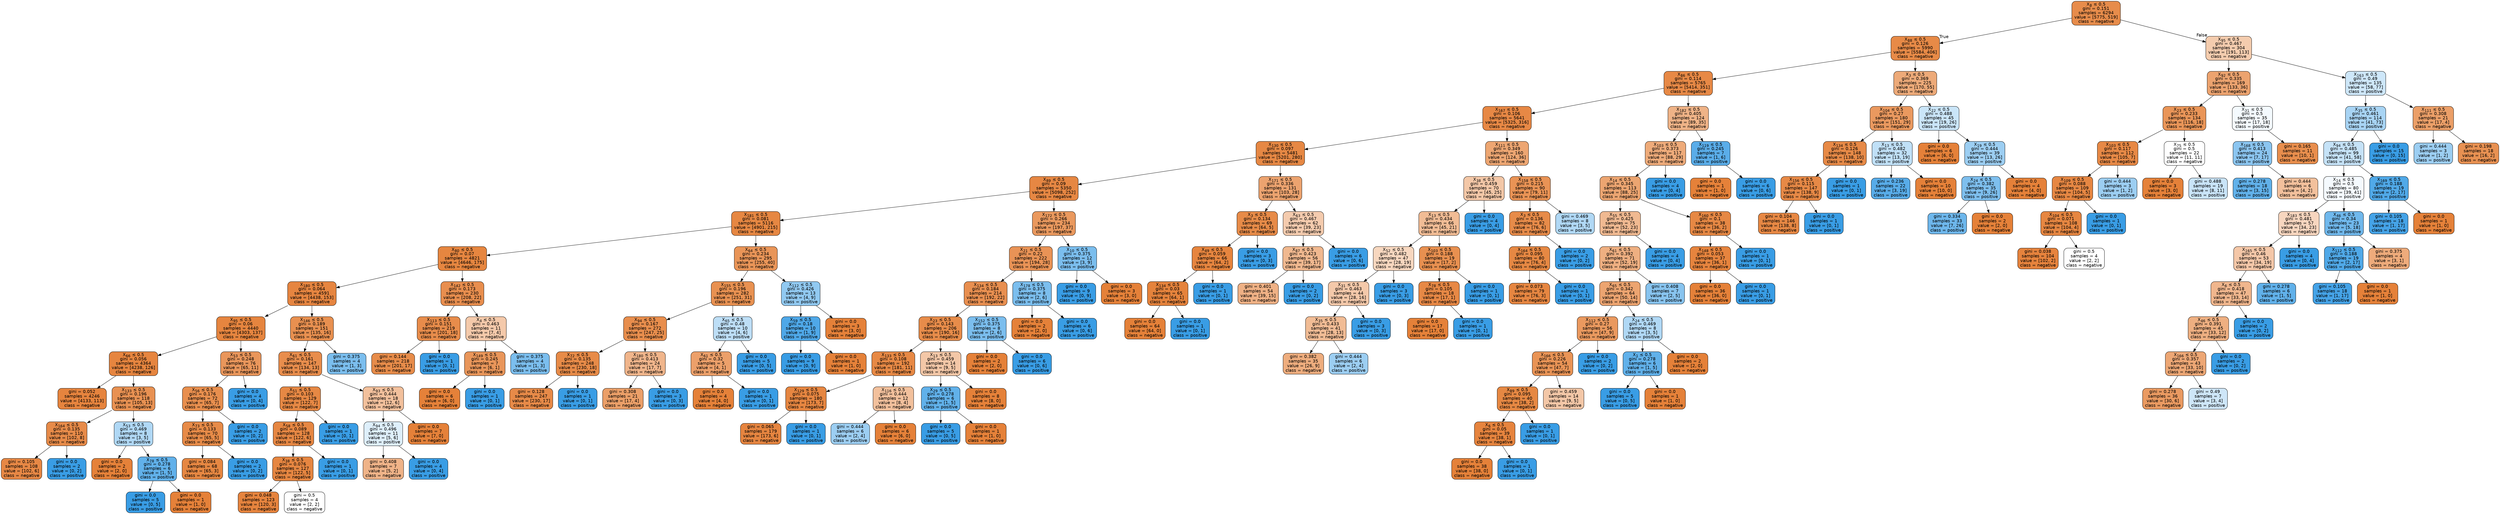 digraph Tree {
node [shape=box, style="filled, rounded", color="black", fontname=helvetica] ;
edge [fontname=helvetica] ;
0 [label=<X<SUB>8</SUB> &le; 0.5<br/>gini = 0.151<br/>samples = 6294<br/>value = [5775, 519]<br/>class = negative>, fillcolor="#e78c4b"] ;
1 [label=<X<SUB>88</SUB> &le; 0.5<br/>gini = 0.126<br/>samples = 5990<br/>value = [5584, 406]<br/>class = negative>, fillcolor="#e78a47"] ;
0 -> 1 [labeldistance=2.5, labelangle=45, headlabel="True"] ;
2 [label=<X<SUB>86</SUB> &le; 0.5<br/>gini = 0.114<br/>samples = 5765<br/>value = [5414, 351]<br/>class = negative>, fillcolor="#e78946"] ;
1 -> 2 ;
3 [label=<X<SUB>167</SUB> &le; 0.5<br/>gini = 0.106<br/>samples = 5641<br/>value = [5325, 316]<br/>class = negative>, fillcolor="#e78845"] ;
2 -> 3 ;
4 [label=<X<SUB>130</SUB> &le; 0.5<br/>gini = 0.097<br/>samples = 5481<br/>value = [5201, 280]<br/>class = negative>, fillcolor="#e68844"] ;
3 -> 4 ;
5 [label=<X<SUB>89</SUB> &le; 0.5<br/>gini = 0.09<br/>samples = 5350<br/>value = [5098, 252]<br/>class = negative>, fillcolor="#e68743"] ;
4 -> 5 ;
6 [label=<X<SUB>181</SUB> &le; 0.5<br/>gini = 0.081<br/>samples = 5116<br/>value = [4901, 215]<br/>class = negative>, fillcolor="#e68742"] ;
5 -> 6 ;
7 [label=<X<SUB>80</SUB> &le; 0.5<br/>gini = 0.07<br/>samples = 4821<br/>value = [4646, 175]<br/>class = negative>, fillcolor="#e68640"] ;
6 -> 7 ;
8 [label=<X<SUB>180</SUB> &le; 0.5<br/>gini = 0.064<br/>samples = 4591<br/>value = [4438, 153]<br/>class = negative>, fillcolor="#e68540"] ;
7 -> 8 ;
9 [label=<X<SUB>95</SUB> &le; 0.5<br/>gini = 0.06<br/>samples = 4440<br/>value = [4303, 137]<br/>class = negative>, fillcolor="#e6853f"] ;
8 -> 9 ;
10 [label=<X<SUB>66</SUB> &le; 0.5<br/>gini = 0.056<br/>samples = 4364<br/>value = [4238, 126]<br/>class = negative>, fillcolor="#e6853f"] ;
9 -> 10 ;
11 [label=<gini = 0.052<br/>samples = 4246<br/>value = [4133, 113]<br/>class = negative>, fillcolor="#e6843e"] ;
10 -> 11 ;
12 [label=<X<SUB>133</SUB> &le; 0.5<br/>gini = 0.196<br/>samples = 118<br/>value = [105, 13]<br/>class = negative>, fillcolor="#e89152"] ;
10 -> 12 ;
13 [label=<X<SUB>164</SUB> &le; 0.5<br/>gini = 0.135<br/>samples = 110<br/>value = [102, 8]<br/>class = negative>, fillcolor="#e78b49"] ;
12 -> 13 ;
14 [label=<gini = 0.105<br/>samples = 108<br/>value = [102, 6]<br/>class = negative>, fillcolor="#e78845"] ;
13 -> 14 ;
15 [label=<gini = 0.0<br/>samples = 2<br/>value = [0, 2]<br/>class = positive>, fillcolor="#399de5"] ;
13 -> 15 ;
16 [label=<X<SUB>53</SUB> &le; 0.5<br/>gini = 0.469<br/>samples = 8<br/>value = [3, 5]<br/>class = positive>, fillcolor="#b0d8f5"] ;
12 -> 16 ;
17 [label=<gini = 0.0<br/>samples = 2<br/>value = [2, 0]<br/>class = negative>, fillcolor="#e58139"] ;
16 -> 17 ;
18 [label=<X<SUB>78</SUB> &le; 0.5<br/>gini = 0.278<br/>samples = 6<br/>value = [1, 5]<br/>class = positive>, fillcolor="#61b1ea"] ;
16 -> 18 ;
19 [label=<gini = 0.0<br/>samples = 5<br/>value = [0, 5]<br/>class = positive>, fillcolor="#399de5"] ;
18 -> 19 ;
20 [label=<gini = 0.0<br/>samples = 1<br/>value = [1, 0]<br/>class = negative>, fillcolor="#e58139"] ;
18 -> 20 ;
21 [label=<X<SUB>53</SUB> &le; 0.5<br/>gini = 0.248<br/>samples = 76<br/>value = [65, 11]<br/>class = negative>, fillcolor="#e9965b"] ;
9 -> 21 ;
22 [label=<X<SUB>56</SUB> &le; 0.5<br/>gini = 0.176<br/>samples = 72<br/>value = [65, 7]<br/>class = negative>, fillcolor="#e88f4e"] ;
21 -> 22 ;
23 [label=<X<SUB>73</SUB> &le; 0.5<br/>gini = 0.133<br/>samples = 70<br/>value = [65, 5]<br/>class = negative>, fillcolor="#e78b48"] ;
22 -> 23 ;
24 [label=<gini = 0.084<br/>samples = 68<br/>value = [65, 3]<br/>class = negative>, fillcolor="#e68742"] ;
23 -> 24 ;
25 [label=<gini = 0.0<br/>samples = 2<br/>value = [0, 2]<br/>class = positive>, fillcolor="#399de5"] ;
23 -> 25 ;
26 [label=<gini = 0.0<br/>samples = 2<br/>value = [0, 2]<br/>class = positive>, fillcolor="#399de5"] ;
22 -> 26 ;
27 [label=<gini = 0.0<br/>samples = 4<br/>value = [0, 4]<br/>class = positive>, fillcolor="#399de5"] ;
21 -> 27 ;
28 [label=<X<SUB>146</SUB> &le; 0.5<br/>gini = 0.189<br/>samples = 151<br/>value = [135, 16]<br/>class = negative>, fillcolor="#e89050"] ;
8 -> 28 ;
29 [label=<X<SUB>61</SUB> &le; 0.5<br/>gini = 0.161<br/>samples = 147<br/>value = [134, 13]<br/>class = negative>, fillcolor="#e88d4c"] ;
28 -> 29 ;
30 [label=<X<SUB>51</SUB> &le; 0.5<br/>gini = 0.103<br/>samples = 129<br/>value = [122, 7]<br/>class = negative>, fillcolor="#e68844"] ;
29 -> 30 ;
31 [label=<X<SUB>58</SUB> &le; 0.5<br/>gini = 0.089<br/>samples = 128<br/>value = [122, 6]<br/>class = negative>, fillcolor="#e68743"] ;
30 -> 31 ;
32 [label=<X<SUB>38</SUB> &le; 0.5<br/>gini = 0.076<br/>samples = 127<br/>value = [122, 5]<br/>class = negative>, fillcolor="#e68641"] ;
31 -> 32 ;
33 [label=<gini = 0.048<br/>samples = 123<br/>value = [120, 3]<br/>class = negative>, fillcolor="#e6843e"] ;
32 -> 33 ;
34 [label=<gini = 0.5<br/>samples = 4<br/>value = [2, 2]<br/>class = negative>, fillcolor="#ffffff"] ;
32 -> 34 ;
35 [label=<gini = 0.0<br/>samples = 1<br/>value = [0, 1]<br/>class = positive>, fillcolor="#399de5"] ;
31 -> 35 ;
36 [label=<gini = 0.0<br/>samples = 1<br/>value = [0, 1]<br/>class = positive>, fillcolor="#399de5"] ;
30 -> 36 ;
37 [label=<X<SUB>93</SUB> &le; 0.5<br/>gini = 0.444<br/>samples = 18<br/>value = [12, 6]<br/>class = negative>, fillcolor="#f2c09c"] ;
29 -> 37 ;
38 [label=<X<SUB>94</SUB> &le; 0.5<br/>gini = 0.496<br/>samples = 11<br/>value = [5, 6]<br/>class = positive>, fillcolor="#deeffb"] ;
37 -> 38 ;
39 [label=<gini = 0.408<br/>samples = 7<br/>value = [5, 2]<br/>class = negative>, fillcolor="#efb388"] ;
38 -> 39 ;
40 [label=<gini = 0.0<br/>samples = 4<br/>value = [0, 4]<br/>class = positive>, fillcolor="#399de5"] ;
38 -> 40 ;
41 [label=<gini = 0.0<br/>samples = 7<br/>value = [7, 0]<br/>class = negative>, fillcolor="#e58139"] ;
37 -> 41 ;
42 [label=<gini = 0.375<br/>samples = 4<br/>value = [1, 3]<br/>class = positive>, fillcolor="#7bbeee"] ;
28 -> 42 ;
43 [label=<X<SUB>142</SUB> &le; 0.5<br/>gini = 0.173<br/>samples = 230<br/>value = [208, 22]<br/>class = negative>, fillcolor="#e88e4e"] ;
7 -> 43 ;
44 [label=<X<SUB>113</SUB> &le; 0.5<br/>gini = 0.151<br/>samples = 219<br/>value = [201, 18]<br/>class = negative>, fillcolor="#e78c4b"] ;
43 -> 44 ;
45 [label=<gini = 0.144<br/>samples = 218<br/>value = [201, 17]<br/>class = negative>, fillcolor="#e78c4a"] ;
44 -> 45 ;
46 [label=<gini = 0.0<br/>samples = 1<br/>value = [0, 1]<br/>class = positive>, fillcolor="#399de5"] ;
44 -> 46 ;
47 [label=<X<SUB>4</SUB> &le; 0.5<br/>gini = 0.463<br/>samples = 11<br/>value = [7, 4]<br/>class = negative>, fillcolor="#f4c9aa"] ;
43 -> 47 ;
48 [label=<X<SUB>149</SUB> &le; 0.5<br/>gini = 0.245<br/>samples = 7<br/>value = [6, 1]<br/>class = negative>, fillcolor="#e9965a"] ;
47 -> 48 ;
49 [label=<gini = 0.0<br/>samples = 6<br/>value = [6, 0]<br/>class = negative>, fillcolor="#e58139"] ;
48 -> 49 ;
50 [label=<gini = 0.0<br/>samples = 1<br/>value = [0, 1]<br/>class = positive>, fillcolor="#399de5"] ;
48 -> 50 ;
51 [label=<gini = 0.375<br/>samples = 4<br/>value = [1, 3]<br/>class = positive>, fillcolor="#7bbeee"] ;
47 -> 51 ;
52 [label=<X<SUB>64</SUB> &le; 0.5<br/>gini = 0.234<br/>samples = 295<br/>value = [255, 40]<br/>class = negative>, fillcolor="#e99558"] ;
6 -> 52 ;
53 [label=<X<SUB>155</SUB> &le; 0.5<br/>gini = 0.196<br/>samples = 282<br/>value = [251, 31]<br/>class = negative>, fillcolor="#e89151"] ;
52 -> 53 ;
54 [label=<X<SUB>94</SUB> &le; 0.5<br/>gini = 0.167<br/>samples = 272<br/>value = [247, 25]<br/>class = negative>, fillcolor="#e88e4d"] ;
53 -> 54 ;
55 [label=<X<SUB>72</SUB> &le; 0.5<br/>gini = 0.135<br/>samples = 248<br/>value = [230, 18]<br/>class = negative>, fillcolor="#e78b48"] ;
54 -> 55 ;
56 [label=<gini = 0.128<br/>samples = 247<br/>value = [230, 17]<br/>class = negative>, fillcolor="#e78a48"] ;
55 -> 56 ;
57 [label=<gini = 0.0<br/>samples = 1<br/>value = [0, 1]<br/>class = positive>, fillcolor="#399de5"] ;
55 -> 57 ;
58 [label=<X<SUB>180</SUB> &le; 0.5<br/>gini = 0.413<br/>samples = 24<br/>value = [17, 7]<br/>class = negative>, fillcolor="#f0b58b"] ;
54 -> 58 ;
59 [label=<gini = 0.308<br/>samples = 21<br/>value = [17, 4]<br/>class = negative>, fillcolor="#eb9f68"] ;
58 -> 59 ;
60 [label=<gini = 0.0<br/>samples = 3<br/>value = [0, 3]<br/>class = positive>, fillcolor="#399de5"] ;
58 -> 60 ;
61 [label=<X<SUB>65</SUB> &le; 0.5<br/>gini = 0.48<br/>samples = 10<br/>value = [4, 6]<br/>class = positive>, fillcolor="#bddef6"] ;
53 -> 61 ;
62 [label=<X<SUB>61</SUB> &le; 0.5<br/>gini = 0.32<br/>samples = 5<br/>value = [4, 1]<br/>class = negative>, fillcolor="#eca06a"] ;
61 -> 62 ;
63 [label=<gini = 0.0<br/>samples = 4<br/>value = [4, 0]<br/>class = negative>, fillcolor="#e58139"] ;
62 -> 63 ;
64 [label=<gini = 0.0<br/>samples = 1<br/>value = [0, 1]<br/>class = positive>, fillcolor="#399de5"] ;
62 -> 64 ;
65 [label=<gini = 0.0<br/>samples = 5<br/>value = [0, 5]<br/>class = positive>, fillcolor="#399de5"] ;
61 -> 65 ;
66 [label=<X<SUB>112</SUB> &le; 0.5<br/>gini = 0.426<br/>samples = 13<br/>value = [4, 9]<br/>class = positive>, fillcolor="#91c9f1"] ;
52 -> 66 ;
67 [label=<X<SUB>59</SUB> &le; 0.5<br/>gini = 0.18<br/>samples = 10<br/>value = [1, 9]<br/>class = positive>, fillcolor="#4fa8e8"] ;
66 -> 67 ;
68 [label=<gini = 0.0<br/>samples = 9<br/>value = [0, 9]<br/>class = positive>, fillcolor="#399de5"] ;
67 -> 68 ;
69 [label=<gini = 0.0<br/>samples = 1<br/>value = [1, 0]<br/>class = negative>, fillcolor="#e58139"] ;
67 -> 69 ;
70 [label=<gini = 0.0<br/>samples = 3<br/>value = [3, 0]<br/>class = negative>, fillcolor="#e58139"] ;
66 -> 70 ;
71 [label=<X<SUB>172</SUB> &le; 0.5<br/>gini = 0.266<br/>samples = 234<br/>value = [197, 37]<br/>class = negative>, fillcolor="#ea995e"] ;
5 -> 71 ;
72 [label=<X<SUB>21</SUB> &le; 0.5<br/>gini = 0.22<br/>samples = 222<br/>value = [194, 28]<br/>class = negative>, fillcolor="#e99356"] ;
71 -> 72 ;
73 [label=<X<SUB>134</SUB> &le; 0.5<br/>gini = 0.184<br/>samples = 214<br/>value = [192, 22]<br/>class = negative>, fillcolor="#e88f50"] ;
72 -> 73 ;
74 [label=<X<SUB>23</SUB> &le; 0.5<br/>gini = 0.143<br/>samples = 206<br/>value = [190, 16]<br/>class = negative>, fillcolor="#e78c4a"] ;
73 -> 74 ;
75 [label=<X<SUB>133</SUB> &le; 0.5<br/>gini = 0.108<br/>samples = 192<br/>value = [181, 11]<br/>class = negative>, fillcolor="#e78945"] ;
74 -> 75 ;
76 [label=<X<SUB>129</SUB> &le; 0.5<br/>gini = 0.075<br/>samples = 180<br/>value = [173, 7]<br/>class = negative>, fillcolor="#e68641"] ;
75 -> 76 ;
77 [label=<gini = 0.065<br/>samples = 179<br/>value = [173, 6]<br/>class = negative>, fillcolor="#e68540"] ;
76 -> 77 ;
78 [label=<gini = 0.0<br/>samples = 1<br/>value = [0, 1]<br/>class = positive>, fillcolor="#399de5"] ;
76 -> 78 ;
79 [label=<X<SUB>116</SUB> &le; 0.5<br/>gini = 0.444<br/>samples = 12<br/>value = [8, 4]<br/>class = negative>, fillcolor="#f2c09c"] ;
75 -> 79 ;
80 [label=<gini = 0.444<br/>samples = 6<br/>value = [2, 4]<br/>class = positive>, fillcolor="#9ccef2"] ;
79 -> 80 ;
81 [label=<gini = 0.0<br/>samples = 6<br/>value = [6, 0]<br/>class = negative>, fillcolor="#e58139"] ;
79 -> 81 ;
82 [label=<X<SUB>13</SUB> &le; 0.5<br/>gini = 0.459<br/>samples = 14<br/>value = [9, 5]<br/>class = negative>, fillcolor="#f3c7a7"] ;
74 -> 82 ;
83 [label=<X<SUB>29</SUB> &le; 0.5<br/>gini = 0.278<br/>samples = 6<br/>value = [1, 5]<br/>class = positive>, fillcolor="#61b1ea"] ;
82 -> 83 ;
84 [label=<gini = 0.0<br/>samples = 5<br/>value = [0, 5]<br/>class = positive>, fillcolor="#399de5"] ;
83 -> 84 ;
85 [label=<gini = 0.0<br/>samples = 1<br/>value = [1, 0]<br/>class = negative>, fillcolor="#e58139"] ;
83 -> 85 ;
86 [label=<gini = 0.0<br/>samples = 8<br/>value = [8, 0]<br/>class = negative>, fillcolor="#e58139"] ;
82 -> 86 ;
87 [label=<X<SUB>152</SUB> &le; 0.5<br/>gini = 0.375<br/>samples = 8<br/>value = [2, 6]<br/>class = positive>, fillcolor="#7bbeee"] ;
73 -> 87 ;
88 [label=<gini = 0.0<br/>samples = 2<br/>value = [2, 0]<br/>class = negative>, fillcolor="#e58139"] ;
87 -> 88 ;
89 [label=<gini = 0.0<br/>samples = 6<br/>value = [0, 6]<br/>class = positive>, fillcolor="#399de5"] ;
87 -> 89 ;
90 [label=<X<SUB>178</SUB> &le; 0.5<br/>gini = 0.375<br/>samples = 8<br/>value = [2, 6]<br/>class = positive>, fillcolor="#7bbeee"] ;
72 -> 90 ;
91 [label=<gini = 0.0<br/>samples = 2<br/>value = [2, 0]<br/>class = negative>, fillcolor="#e58139"] ;
90 -> 91 ;
92 [label=<gini = 0.0<br/>samples = 6<br/>value = [0, 6]<br/>class = positive>, fillcolor="#399de5"] ;
90 -> 92 ;
93 [label=<X<SUB>10</SUB> &le; 0.5<br/>gini = 0.375<br/>samples = 12<br/>value = [3, 9]<br/>class = positive>, fillcolor="#7bbeee"] ;
71 -> 93 ;
94 [label=<gini = 0.0<br/>samples = 9<br/>value = [0, 9]<br/>class = positive>, fillcolor="#399de5"] ;
93 -> 94 ;
95 [label=<gini = 0.0<br/>samples = 3<br/>value = [3, 0]<br/>class = negative>, fillcolor="#e58139"] ;
93 -> 95 ;
96 [label=<X<SUB>171</SUB> &le; 0.5<br/>gini = 0.336<br/>samples = 131<br/>value = [103, 28]<br/>class = negative>, fillcolor="#eca36f"] ;
4 -> 96 ;
97 [label=<X<SUB>3</SUB> &le; 0.5<br/>gini = 0.134<br/>samples = 69<br/>value = [64, 5]<br/>class = negative>, fillcolor="#e78b48"] ;
96 -> 97 ;
98 [label=<X<SUB>49</SUB> &le; 0.5<br/>gini = 0.059<br/>samples = 66<br/>value = [64, 2]<br/>class = negative>, fillcolor="#e6853f"] ;
97 -> 98 ;
99 [label=<X<SUB>134</SUB> &le; 0.5<br/>gini = 0.03<br/>samples = 65<br/>value = [64, 1]<br/>class = negative>, fillcolor="#e5833c"] ;
98 -> 99 ;
100 [label=<gini = 0.0<br/>samples = 64<br/>value = [64, 0]<br/>class = negative>, fillcolor="#e58139"] ;
99 -> 100 ;
101 [label=<gini = 0.0<br/>samples = 1<br/>value = [0, 1]<br/>class = positive>, fillcolor="#399de5"] ;
99 -> 101 ;
102 [label=<gini = 0.0<br/>samples = 1<br/>value = [0, 1]<br/>class = positive>, fillcolor="#399de5"] ;
98 -> 102 ;
103 [label=<gini = 0.0<br/>samples = 3<br/>value = [0, 3]<br/>class = positive>, fillcolor="#399de5"] ;
97 -> 103 ;
104 [label=<X<SUB>63</SUB> &le; 0.5<br/>gini = 0.467<br/>samples = 62<br/>value = [39, 23]<br/>class = negative>, fillcolor="#f4cbae"] ;
96 -> 104 ;
105 [label=<X<SUB>87</SUB> &le; 0.5<br/>gini = 0.423<br/>samples = 56<br/>value = [39, 17]<br/>class = negative>, fillcolor="#f0b88f"] ;
104 -> 105 ;
106 [label=<gini = 0.401<br/>samples = 54<br/>value = [39, 15]<br/>class = negative>, fillcolor="#efb185"] ;
105 -> 106 ;
107 [label=<gini = 0.0<br/>samples = 2<br/>value = [0, 2]<br/>class = positive>, fillcolor="#399de5"] ;
105 -> 107 ;
108 [label=<gini = 0.0<br/>samples = 6<br/>value = [0, 6]<br/>class = positive>, fillcolor="#399de5"] ;
104 -> 108 ;
109 [label=<X<SUB>111</SUB> &le; 0.5<br/>gini = 0.349<br/>samples = 160<br/>value = [124, 36]<br/>class = negative>, fillcolor="#eda672"] ;
3 -> 109 ;
110 [label=<X<SUB>38</SUB> &le; 0.5<br/>gini = 0.459<br/>samples = 70<br/>value = [45, 25]<br/>class = negative>, fillcolor="#f3c7a7"] ;
109 -> 110 ;
111 [label=<X<SUB>13</SUB> &le; 0.5<br/>gini = 0.434<br/>samples = 66<br/>value = [45, 21]<br/>class = negative>, fillcolor="#f1bc95"] ;
110 -> 111 ;
112 [label=<X<SUB>52</SUB> &le; 0.5<br/>gini = 0.482<br/>samples = 47<br/>value = [28, 19]<br/>class = negative>, fillcolor="#f7d7bf"] ;
111 -> 112 ;
113 [label=<X<SUB>31</SUB> &le; 0.5<br/>gini = 0.463<br/>samples = 44<br/>value = [28, 16]<br/>class = negative>, fillcolor="#f4c9aa"] ;
112 -> 113 ;
114 [label=<X<SUB>35</SUB> &le; 0.5<br/>gini = 0.433<br/>samples = 41<br/>value = [28, 13]<br/>class = negative>, fillcolor="#f1bc95"] ;
113 -> 114 ;
115 [label=<gini = 0.382<br/>samples = 35<br/>value = [26, 9]<br/>class = negative>, fillcolor="#eead7e"] ;
114 -> 115 ;
116 [label=<gini = 0.444<br/>samples = 6<br/>value = [2, 4]<br/>class = positive>, fillcolor="#9ccef2"] ;
114 -> 116 ;
117 [label=<gini = 0.0<br/>samples = 3<br/>value = [0, 3]<br/>class = positive>, fillcolor="#399de5"] ;
113 -> 117 ;
118 [label=<gini = 0.0<br/>samples = 3<br/>value = [0, 3]<br/>class = positive>, fillcolor="#399de5"] ;
112 -> 118 ;
119 [label=<X<SUB>103</SUB> &le; 0.5<br/>gini = 0.188<br/>samples = 19<br/>value = [17, 2]<br/>class = negative>, fillcolor="#e89050"] ;
111 -> 119 ;
120 [label=<X<SUB>78</SUB> &le; 0.5<br/>gini = 0.105<br/>samples = 18<br/>value = [17, 1]<br/>class = negative>, fillcolor="#e78845"] ;
119 -> 120 ;
121 [label=<gini = 0.0<br/>samples = 17<br/>value = [17, 0]<br/>class = negative>, fillcolor="#e58139"] ;
120 -> 121 ;
122 [label=<gini = 0.0<br/>samples = 1<br/>value = [0, 1]<br/>class = positive>, fillcolor="#399de5"] ;
120 -> 122 ;
123 [label=<gini = 0.0<br/>samples = 1<br/>value = [0, 1]<br/>class = positive>, fillcolor="#399de5"] ;
119 -> 123 ;
124 [label=<gini = 0.0<br/>samples = 4<br/>value = [0, 4]<br/>class = positive>, fillcolor="#399de5"] ;
110 -> 124 ;
125 [label=<X<SUB>158</SUB> &le; 0.5<br/>gini = 0.215<br/>samples = 90<br/>value = [79, 11]<br/>class = negative>, fillcolor="#e99355"] ;
109 -> 125 ;
126 [label=<X<SUB>3</SUB> &le; 0.5<br/>gini = 0.136<br/>samples = 82<br/>value = [76, 6]<br/>class = negative>, fillcolor="#e78b49"] ;
125 -> 126 ;
127 [label=<X<SUB>164</SUB> &le; 0.5<br/>gini = 0.095<br/>samples = 80<br/>value = [76, 4]<br/>class = negative>, fillcolor="#e68843"] ;
126 -> 127 ;
128 [label=<gini = 0.073<br/>samples = 79<br/>value = [76, 3]<br/>class = negative>, fillcolor="#e68641"] ;
127 -> 128 ;
129 [label=<gini = 0.0<br/>samples = 1<br/>value = [0, 1]<br/>class = positive>, fillcolor="#399de5"] ;
127 -> 129 ;
130 [label=<gini = 0.0<br/>samples = 2<br/>value = [0, 2]<br/>class = positive>, fillcolor="#399de5"] ;
126 -> 130 ;
131 [label=<gini = 0.469<br/>samples = 8<br/>value = [3, 5]<br/>class = positive>, fillcolor="#b0d8f5"] ;
125 -> 131 ;
132 [label=<X<SUB>182</SUB> &le; 0.5<br/>gini = 0.405<br/>samples = 124<br/>value = [89, 35]<br/>class = negative>, fillcolor="#efb387"] ;
2 -> 132 ;
133 [label=<X<SUB>103</SUB> &le; 0.5<br/>gini = 0.373<br/>samples = 117<br/>value = [88, 29]<br/>class = negative>, fillcolor="#eeab7a"] ;
132 -> 133 ;
134 [label=<X<SUB>14</SUB> &le; 0.5<br/>gini = 0.345<br/>samples = 113<br/>value = [88, 25]<br/>class = negative>, fillcolor="#eca571"] ;
133 -> 134 ;
135 [label=<X<SUB>55</SUB> &le; 0.5<br/>gini = 0.425<br/>samples = 75<br/>value = [52, 23]<br/>class = negative>, fillcolor="#f0b991"] ;
134 -> 135 ;
136 [label=<X<SUB>61</SUB> &le; 0.5<br/>gini = 0.392<br/>samples = 71<br/>value = [52, 19]<br/>class = negative>, fillcolor="#eeaf81"] ;
135 -> 136 ;
137 [label=<X<SUB>65</SUB> &le; 0.5<br/>gini = 0.342<br/>samples = 64<br/>value = [50, 14]<br/>class = negative>, fillcolor="#eca470"] ;
136 -> 137 ;
138 [label=<X<SUB>112</SUB> &le; 0.5<br/>gini = 0.27<br/>samples = 56<br/>value = [47, 9]<br/>class = negative>, fillcolor="#ea995f"] ;
137 -> 138 ;
139 [label=<X<SUB>166</SUB> &le; 0.5<br/>gini = 0.226<br/>samples = 54<br/>value = [47, 7]<br/>class = negative>, fillcolor="#e99456"] ;
138 -> 139 ;
140 [label=<X<SUB>89</SUB> &le; 0.5<br/>gini = 0.095<br/>samples = 40<br/>value = [38, 2]<br/>class = negative>, fillcolor="#e68843"] ;
139 -> 140 ;
141 [label=<X<SUB>6</SUB> &le; 0.5<br/>gini = 0.05<br/>samples = 39<br/>value = [38, 1]<br/>class = negative>, fillcolor="#e6843e"] ;
140 -> 141 ;
142 [label=<gini = 0.0<br/>samples = 38<br/>value = [38, 0]<br/>class = negative>, fillcolor="#e58139"] ;
141 -> 142 ;
143 [label=<gini = 0.0<br/>samples = 1<br/>value = [0, 1]<br/>class = positive>, fillcolor="#399de5"] ;
141 -> 143 ;
144 [label=<gini = 0.0<br/>samples = 1<br/>value = [0, 1]<br/>class = positive>, fillcolor="#399de5"] ;
140 -> 144 ;
145 [label=<gini = 0.459<br/>samples = 14<br/>value = [9, 5]<br/>class = negative>, fillcolor="#f3c7a7"] ;
139 -> 145 ;
146 [label=<gini = 0.0<br/>samples = 2<br/>value = [0, 2]<br/>class = positive>, fillcolor="#399de5"] ;
138 -> 146 ;
147 [label=<X<SUB>24</SUB> &le; 0.5<br/>gini = 0.469<br/>samples = 8<br/>value = [3, 5]<br/>class = positive>, fillcolor="#b0d8f5"] ;
137 -> 147 ;
148 [label=<X<SUB>1</SUB> &le; 0.5<br/>gini = 0.278<br/>samples = 6<br/>value = [1, 5]<br/>class = positive>, fillcolor="#61b1ea"] ;
147 -> 148 ;
149 [label=<gini = 0.0<br/>samples = 5<br/>value = [0, 5]<br/>class = positive>, fillcolor="#399de5"] ;
148 -> 149 ;
150 [label=<gini = 0.0<br/>samples = 1<br/>value = [1, 0]<br/>class = negative>, fillcolor="#e58139"] ;
148 -> 150 ;
151 [label=<gini = 0.0<br/>samples = 2<br/>value = [2, 0]<br/>class = negative>, fillcolor="#e58139"] ;
147 -> 151 ;
152 [label=<gini = 0.408<br/>samples = 7<br/>value = [2, 5]<br/>class = positive>, fillcolor="#88c4ef"] ;
136 -> 152 ;
153 [label=<gini = 0.0<br/>samples = 4<br/>value = [0, 4]<br/>class = positive>, fillcolor="#399de5"] ;
135 -> 153 ;
154 [label=<X<SUB>160</SUB> &le; 0.5<br/>gini = 0.1<br/>samples = 38<br/>value = [36, 2]<br/>class = negative>, fillcolor="#e68844"] ;
134 -> 154 ;
155 [label=<X<SUB>148</SUB> &le; 0.5<br/>gini = 0.053<br/>samples = 37<br/>value = [36, 1]<br/>class = negative>, fillcolor="#e6843e"] ;
154 -> 155 ;
156 [label=<gini = 0.0<br/>samples = 36<br/>value = [36, 0]<br/>class = negative>, fillcolor="#e58139"] ;
155 -> 156 ;
157 [label=<gini = 0.0<br/>samples = 1<br/>value = [0, 1]<br/>class = positive>, fillcolor="#399de5"] ;
155 -> 157 ;
158 [label=<gini = 0.0<br/>samples = 1<br/>value = [0, 1]<br/>class = positive>, fillcolor="#399de5"] ;
154 -> 158 ;
159 [label=<gini = 0.0<br/>samples = 4<br/>value = [0, 4]<br/>class = positive>, fillcolor="#399de5"] ;
133 -> 159 ;
160 [label=<X<SUB>119</SUB> &le; 0.5<br/>gini = 0.245<br/>samples = 7<br/>value = [1, 6]<br/>class = positive>, fillcolor="#5aade9"] ;
132 -> 160 ;
161 [label=<gini = 0.0<br/>samples = 1<br/>value = [1, 0]<br/>class = negative>, fillcolor="#e58139"] ;
160 -> 161 ;
162 [label=<gini = 0.0<br/>samples = 6<br/>value = [0, 6]<br/>class = positive>, fillcolor="#399de5"] ;
160 -> 162 ;
163 [label=<X<SUB>3</SUB> &le; 0.5<br/>gini = 0.369<br/>samples = 225<br/>value = [170, 55]<br/>class = negative>, fillcolor="#edaa79"] ;
1 -> 163 ;
164 [label=<X<SUB>104</SUB> &le; 0.5<br/>gini = 0.27<br/>samples = 180<br/>value = [151, 29]<br/>class = negative>, fillcolor="#ea995f"] ;
163 -> 164 ;
165 [label=<X<SUB>134</SUB> &le; 0.5<br/>gini = 0.126<br/>samples = 148<br/>value = [138, 10]<br/>class = negative>, fillcolor="#e78a47"] ;
164 -> 165 ;
166 [label=<X<SUB>156</SUB> &le; 0.5<br/>gini = 0.115<br/>samples = 147<br/>value = [138, 9]<br/>class = negative>, fillcolor="#e78946"] ;
165 -> 166 ;
167 [label=<gini = 0.104<br/>samples = 146<br/>value = [138, 8]<br/>class = negative>, fillcolor="#e78844"] ;
166 -> 167 ;
168 [label=<gini = 0.0<br/>samples = 1<br/>value = [0, 1]<br/>class = positive>, fillcolor="#399de5"] ;
166 -> 168 ;
169 [label=<gini = 0.0<br/>samples = 1<br/>value = [0, 1]<br/>class = positive>, fillcolor="#399de5"] ;
165 -> 169 ;
170 [label=<X<SUB>13</SUB> &le; 0.5<br/>gini = 0.482<br/>samples = 32<br/>value = [13, 19]<br/>class = positive>, fillcolor="#c0e0f7"] ;
164 -> 170 ;
171 [label=<gini = 0.236<br/>samples = 22<br/>value = [3, 19]<br/>class = positive>, fillcolor="#58ace9"] ;
170 -> 171 ;
172 [label=<gini = 0.0<br/>samples = 10<br/>value = [10, 0]<br/>class = negative>, fillcolor="#e58139"] ;
170 -> 172 ;
173 [label=<X<SUB>22</SUB> &le; 0.5<br/>gini = 0.488<br/>samples = 45<br/>value = [19, 26]<br/>class = positive>, fillcolor="#cae5f8"] ;
163 -> 173 ;
174 [label=<gini = 0.0<br/>samples = 6<br/>value = [6, 0]<br/>class = negative>, fillcolor="#e58139"] ;
173 -> 174 ;
175 [label=<X<SUB>19</SUB> &le; 0.5<br/>gini = 0.444<br/>samples = 39<br/>value = [13, 26]<br/>class = positive>, fillcolor="#9ccef2"] ;
173 -> 175 ;
176 [label=<X<SUB>24</SUB> &le; 0.5<br/>gini = 0.382<br/>samples = 35<br/>value = [9, 26]<br/>class = positive>, fillcolor="#7ebfee"] ;
175 -> 176 ;
177 [label=<gini = 0.334<br/>samples = 33<br/>value = [7, 26]<br/>class = positive>, fillcolor="#6eb7ec"] ;
176 -> 177 ;
178 [label=<gini = 0.0<br/>samples = 2<br/>value = [2, 0]<br/>class = negative>, fillcolor="#e58139"] ;
176 -> 178 ;
179 [label=<gini = 0.0<br/>samples = 4<br/>value = [4, 0]<br/>class = negative>, fillcolor="#e58139"] ;
175 -> 179 ;
180 [label=<X<SUB>95</SUB> &le; 0.5<br/>gini = 0.467<br/>samples = 304<br/>value = [191, 113]<br/>class = negative>, fillcolor="#f4ccae"] ;
0 -> 180 [labeldistance=2.5, labelangle=-45, headlabel="False"] ;
181 [label=<X<SUB>92</SUB> &le; 0.5<br/>gini = 0.335<br/>samples = 169<br/>value = [133, 36]<br/>class = negative>, fillcolor="#eca36f"] ;
180 -> 181 ;
182 [label=<X<SUB>23</SUB> &le; 0.5<br/>gini = 0.233<br/>samples = 134<br/>value = [116, 18]<br/>class = negative>, fillcolor="#e99558"] ;
181 -> 182 ;
183 [label=<X<SUB>103</SUB> &le; 0.5<br/>gini = 0.117<br/>samples = 112<br/>value = [105, 7]<br/>class = negative>, fillcolor="#e78946"] ;
182 -> 183 ;
184 [label=<X<SUB>109</SUB> &le; 0.5<br/>gini = 0.088<br/>samples = 109<br/>value = [104, 5]<br/>class = negative>, fillcolor="#e68743"] ;
183 -> 184 ;
185 [label=<X<SUB>104</SUB> &le; 0.5<br/>gini = 0.071<br/>samples = 108<br/>value = [104, 4]<br/>class = negative>, fillcolor="#e68641"] ;
184 -> 185 ;
186 [label=<gini = 0.038<br/>samples = 104<br/>value = [102, 2]<br/>class = negative>, fillcolor="#e6833d"] ;
185 -> 186 ;
187 [label=<gini = 0.5<br/>samples = 4<br/>value = [2, 2]<br/>class = negative>, fillcolor="#ffffff"] ;
185 -> 187 ;
188 [label=<gini = 0.0<br/>samples = 1<br/>value = [0, 1]<br/>class = positive>, fillcolor="#399de5"] ;
184 -> 188 ;
189 [label=<gini = 0.444<br/>samples = 3<br/>value = [1, 2]<br/>class = positive>, fillcolor="#9ccef2"] ;
183 -> 189 ;
190 [label=<X<SUB>75</SUB> &le; 0.5<br/>gini = 0.5<br/>samples = 22<br/>value = [11, 11]<br/>class = negative>, fillcolor="#ffffff"] ;
182 -> 190 ;
191 [label=<gini = 0.0<br/>samples = 3<br/>value = [3, 0]<br/>class = negative>, fillcolor="#e58139"] ;
190 -> 191 ;
192 [label=<gini = 0.488<br/>samples = 19<br/>value = [8, 11]<br/>class = positive>, fillcolor="#c9e4f8"] ;
190 -> 192 ;
193 [label=<X<SUB>31</SUB> &le; 0.5<br/>gini = 0.5<br/>samples = 35<br/>value = [17, 18]<br/>class = positive>, fillcolor="#f4fafe"] ;
181 -> 193 ;
194 [label=<X<SUB>168</SUB> &le; 0.5<br/>gini = 0.413<br/>samples = 24<br/>value = [7, 17]<br/>class = positive>, fillcolor="#8bc5f0"] ;
193 -> 194 ;
195 [label=<gini = 0.278<br/>samples = 18<br/>value = [3, 15]<br/>class = positive>, fillcolor="#61b1ea"] ;
194 -> 195 ;
196 [label=<gini = 0.444<br/>samples = 6<br/>value = [4, 2]<br/>class = negative>, fillcolor="#f2c09c"] ;
194 -> 196 ;
197 [label=<gini = 0.165<br/>samples = 11<br/>value = [10, 1]<br/>class = negative>, fillcolor="#e88e4d"] ;
193 -> 197 ;
198 [label=<X<SUB>163</SUB> &le; 0.5<br/>gini = 0.49<br/>samples = 135<br/>value = [58, 77]<br/>class = positive>, fillcolor="#cee7f9"] ;
180 -> 198 ;
199 [label=<X<SUB>35</SUB> &le; 0.5<br/>gini = 0.461<br/>samples = 114<br/>value = [41, 73]<br/>class = positive>, fillcolor="#a8d4f4"] ;
198 -> 199 ;
200 [label=<X<SUB>94</SUB> &le; 0.5<br/>gini = 0.485<br/>samples = 99<br/>value = [41, 58]<br/>class = positive>, fillcolor="#c5e2f7"] ;
199 -> 200 ;
201 [label=<X<SUB>14</SUB> &le; 0.5<br/>gini = 0.5<br/>samples = 80<br/>value = [39, 41]<br/>class = positive>, fillcolor="#f5fafe"] ;
200 -> 201 ;
202 [label=<X<SUB>183</SUB> &le; 0.5<br/>gini = 0.481<br/>samples = 57<br/>value = [34, 23]<br/>class = negative>, fillcolor="#f7d6bf"] ;
201 -> 202 ;
203 [label=<X<SUB>165</SUB> &le; 0.5<br/>gini = 0.46<br/>samples = 53<br/>value = [34, 19]<br/>class = negative>, fillcolor="#f4c7a8"] ;
202 -> 203 ;
204 [label=<X<SUB>6</SUB> &le; 0.5<br/>gini = 0.418<br/>samples = 47<br/>value = [33, 14]<br/>class = negative>, fillcolor="#f0b68d"] ;
203 -> 204 ;
205 [label=<X<SUB>46</SUB> &le; 0.5<br/>gini = 0.391<br/>samples = 45<br/>value = [33, 12]<br/>class = negative>, fillcolor="#eeaf81"] ;
204 -> 205 ;
206 [label=<X<SUB>166</SUB> &le; 0.5<br/>gini = 0.357<br/>samples = 43<br/>value = [33, 10]<br/>class = negative>, fillcolor="#eda775"] ;
205 -> 206 ;
207 [label=<gini = 0.278<br/>samples = 36<br/>value = [30, 6]<br/>class = negative>, fillcolor="#ea9a61"] ;
206 -> 207 ;
208 [label=<gini = 0.49<br/>samples = 7<br/>value = [3, 4]<br/>class = positive>, fillcolor="#cee6f8"] ;
206 -> 208 ;
209 [label=<gini = 0.0<br/>samples = 2<br/>value = [0, 2]<br/>class = positive>, fillcolor="#399de5"] ;
205 -> 209 ;
210 [label=<gini = 0.0<br/>samples = 2<br/>value = [0, 2]<br/>class = positive>, fillcolor="#399de5"] ;
204 -> 210 ;
211 [label=<gini = 0.278<br/>samples = 6<br/>value = [1, 5]<br/>class = positive>, fillcolor="#61b1ea"] ;
203 -> 211 ;
212 [label=<gini = 0.0<br/>samples = 4<br/>value = [0, 4]<br/>class = positive>, fillcolor="#399de5"] ;
202 -> 212 ;
213 [label=<X<SUB>46</SUB> &le; 0.5<br/>gini = 0.34<br/>samples = 23<br/>value = [5, 18]<br/>class = positive>, fillcolor="#70b8ec"] ;
201 -> 213 ;
214 [label=<X<SUB>112</SUB> &le; 0.5<br/>gini = 0.188<br/>samples = 19<br/>value = [2, 17]<br/>class = positive>, fillcolor="#50a9e8"] ;
213 -> 214 ;
215 [label=<gini = 0.105<br/>samples = 18<br/>value = [1, 17]<br/>class = positive>, fillcolor="#45a3e7"] ;
214 -> 215 ;
216 [label=<gini = 0.0<br/>samples = 1<br/>value = [1, 0]<br/>class = negative>, fillcolor="#e58139"] ;
214 -> 216 ;
217 [label=<gini = 0.375<br/>samples = 4<br/>value = [3, 1]<br/>class = negative>, fillcolor="#eeab7b"] ;
213 -> 217 ;
218 [label=<X<SUB>169</SUB> &le; 0.5<br/>gini = 0.188<br/>samples = 19<br/>value = [2, 17]<br/>class = positive>, fillcolor="#50a9e8"] ;
200 -> 218 ;
219 [label=<gini = 0.105<br/>samples = 18<br/>value = [1, 17]<br/>class = positive>, fillcolor="#45a3e7"] ;
218 -> 219 ;
220 [label=<gini = 0.0<br/>samples = 1<br/>value = [1, 0]<br/>class = negative>, fillcolor="#e58139"] ;
218 -> 220 ;
221 [label=<gini = 0.0<br/>samples = 15<br/>value = [0, 15]<br/>class = positive>, fillcolor="#399de5"] ;
199 -> 221 ;
222 [label=<X<SUB>111</SUB> &le; 0.5<br/>gini = 0.308<br/>samples = 21<br/>value = [17, 4]<br/>class = negative>, fillcolor="#eb9f68"] ;
198 -> 222 ;
223 [label=<gini = 0.444<br/>samples = 3<br/>value = [1, 2]<br/>class = positive>, fillcolor="#9ccef2"] ;
222 -> 223 ;
224 [label=<gini = 0.198<br/>samples = 18<br/>value = [16, 2]<br/>class = negative>, fillcolor="#e89152"] ;
222 -> 224 ;
}